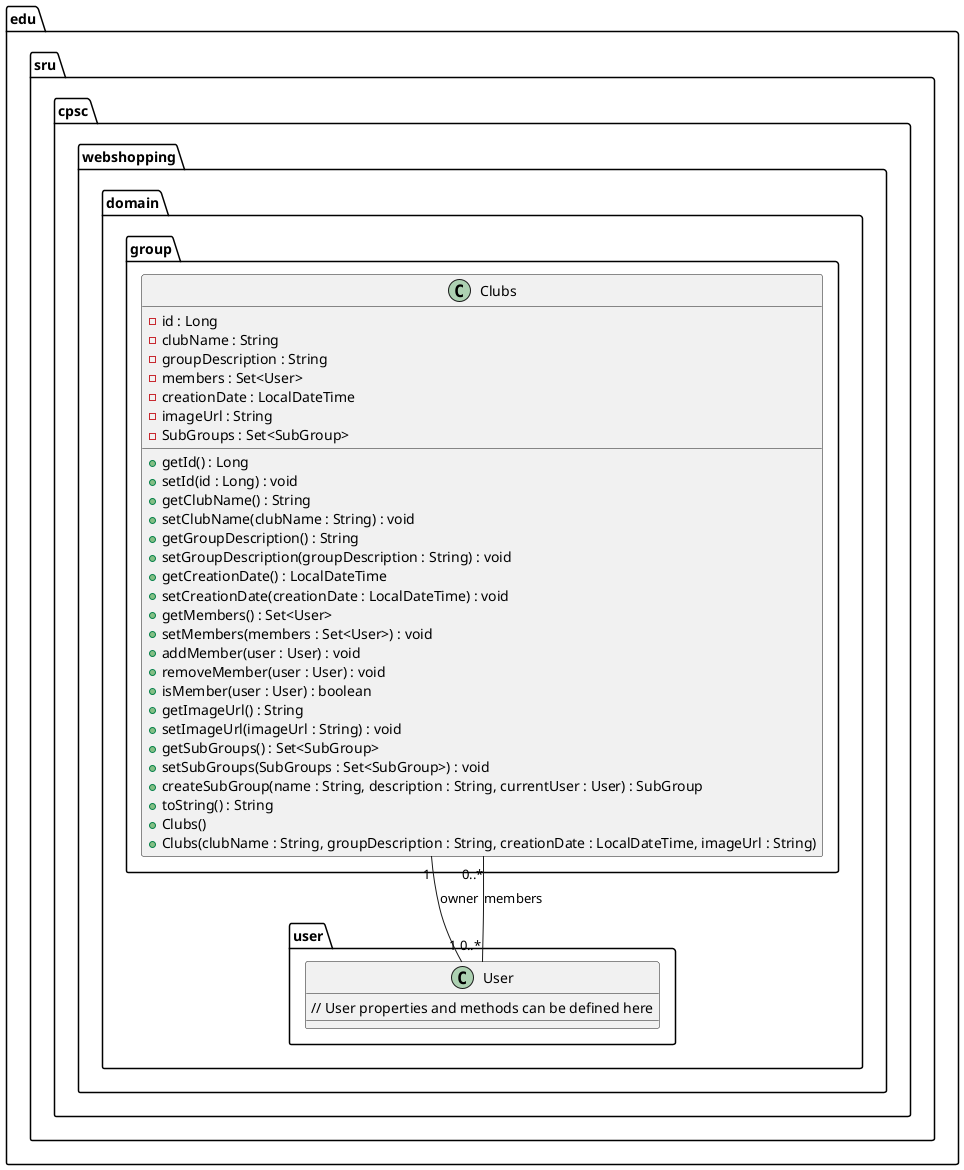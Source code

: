 @startuml

package edu.sru.cpsc.webshopping.domain.group {

    class Clubs {
        - id : Long
        - clubName : String
        - groupDescription : String
        - members : Set<User>
        - creationDate : LocalDateTime
        - imageUrl : String
        - SubGroups : Set<SubGroup>

        + getId() : Long
        + setId(id : Long) : void
        + getClubName() : String
        + setClubName(clubName : String) : void
        + getGroupDescription() : String
        + setGroupDescription(groupDescription : String) : void
        + getCreationDate() : LocalDateTime
        + setCreationDate(creationDate : LocalDateTime) : void
        + getMembers() : Set<User>
        + setMembers(members : Set<User>) : void
        + addMember(user : User) : void
        + removeMember(user : User) : void
        + isMember(user : User) : boolean
        + getImageUrl() : String
        + setImageUrl(imageUrl : String) : void
        + getSubGroups() : Set<SubGroup>
        + setSubGroups(SubGroups : Set<SubGroup>) : void
        + createSubGroup(name : String, description : String, currentUser : User) : SubGroup
        + toString() : String
        + Clubs()
        + Clubs(clubName : String, groupDescription : String, creationDate : LocalDateTime, imageUrl : String)
    }
}

package edu.sru.cpsc.webshopping.domain.user {
    class User {
        // User properties and methods can be defined here
    }
}

Clubs "1" -- "1" User : owner
Clubs "0..*" -- "0..*" User : members

@enduml
